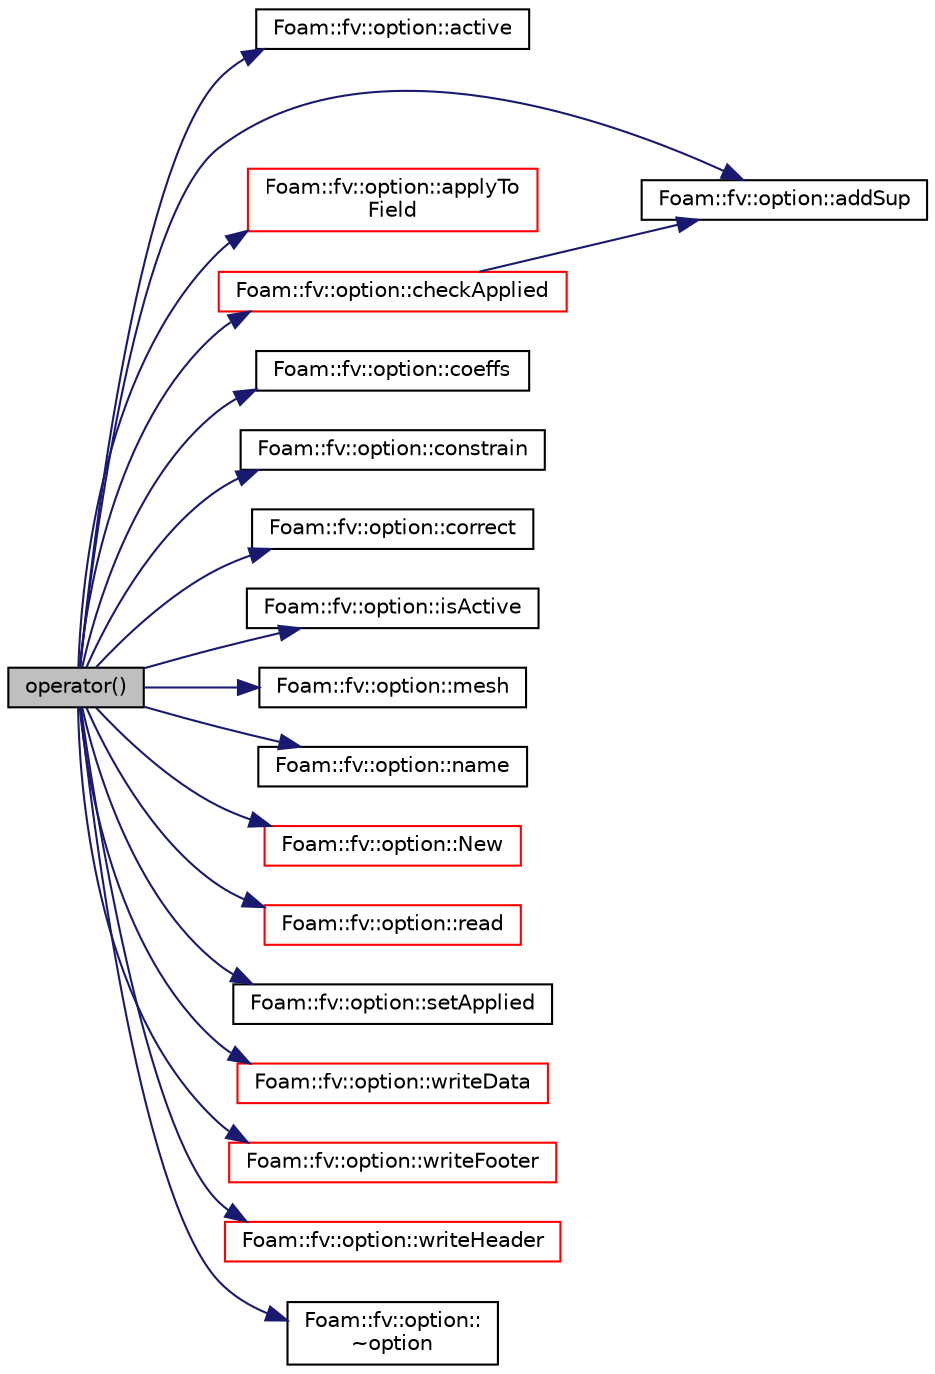 digraph "operator()"
{
  bgcolor="transparent";
  edge [fontname="Helvetica",fontsize="10",labelfontname="Helvetica",labelfontsize="10"];
  node [fontname="Helvetica",fontsize="10",shape=record];
  rankdir="LR";
  Node1 [label="operator()",height=0.2,width=0.4,color="black", fillcolor="grey75", style="filled", fontcolor="black"];
  Node1 -> Node2 [color="midnightblue",fontsize="10",style="solid",fontname="Helvetica"];
  Node2 [label="Foam::fv::option::active",height=0.2,width=0.4,color="black",URL="$a01716.html#a6fd1dc792a0b98e6530a7383d4ef3074",tooltip="Return const access to the source active flag. "];
  Node1 -> Node3 [color="midnightblue",fontsize="10",style="solid",fontname="Helvetica"];
  Node3 [label="Foam::fv::option::addSup",height=0.2,width=0.4,color="black",URL="$a01716.html#a9c3a3fc9e70c143a42b667f4c9485ec3"];
  Node1 -> Node4 [color="midnightblue",fontsize="10",style="solid",fontname="Helvetica"];
  Node4 [label="Foam::fv::option::applyTo\lField",height=0.2,width=0.4,color="red",URL="$a01716.html#a738c7065545b44aa9ff5a443571eb8ba",tooltip="Return index of field name if found in fieldNames list. "];
  Node1 -> Node5 [color="midnightblue",fontsize="10",style="solid",fontname="Helvetica"];
  Node5 [label="Foam::fv::option::checkApplied",height=0.2,width=0.4,color="red",URL="$a01716.html#a94bd1878ac9dc3f45476b7fe610e716d",tooltip="Check that the source has been applied. "];
  Node5 -> Node3 [color="midnightblue",fontsize="10",style="solid",fontname="Helvetica"];
  Node1 -> Node6 [color="midnightblue",fontsize="10",style="solid",fontname="Helvetica"];
  Node6 [label="Foam::fv::option::coeffs",height=0.2,width=0.4,color="black",URL="$a01716.html#a5e03e66d7fe69eb6614e215e97aca151",tooltip="Return dictionary. "];
  Node1 -> Node7 [color="midnightblue",fontsize="10",style="solid",fontname="Helvetica"];
  Node7 [label="Foam::fv::option::constrain",height=0.2,width=0.4,color="black",URL="$a01716.html#a76b47d7908537fd4ab0b3d6caf4cb140"];
  Node1 -> Node8 [color="midnightblue",fontsize="10",style="solid",fontname="Helvetica"];
  Node8 [label="Foam::fv::option::correct",height=0.2,width=0.4,color="black",URL="$a01716.html#ab371c68db950beba79d08f76dfe0058b"];
  Node1 -> Node9 [color="midnightblue",fontsize="10",style="solid",fontname="Helvetica"];
  Node9 [label="Foam::fv::option::isActive",height=0.2,width=0.4,color="black",URL="$a01716.html#aa1f512ab0fcc05612f8e3d6a4664ce9a",tooltip="Is the source active? "];
  Node1 -> Node10 [color="midnightblue",fontsize="10",style="solid",fontname="Helvetica"];
  Node10 [label="Foam::fv::option::mesh",height=0.2,width=0.4,color="black",URL="$a01716.html#a628df3d8f239d8393610d6310eb56ad1",tooltip="Return const access to the mesh database. "];
  Node1 -> Node11 [color="midnightblue",fontsize="10",style="solid",fontname="Helvetica"];
  Node11 [label="Foam::fv::option::name",height=0.2,width=0.4,color="black",URL="$a01716.html#a6d60057c26042eaf7fa1b3b6fb07b582",tooltip="Return const access to the source name. "];
  Node1 -> Node12 [color="midnightblue",fontsize="10",style="solid",fontname="Helvetica"];
  Node12 [label="Foam::fv::option::New",height=0.2,width=0.4,color="red",URL="$a01716.html#a2bd853d0cd38fea78f9c13ed7c0d036b",tooltip="Return a reference to the selected fvOption model. "];
  Node1 -> Node13 [color="midnightblue",fontsize="10",style="solid",fontname="Helvetica"];
  Node13 [label="Foam::fv::option::read",height=0.2,width=0.4,color="red",URL="$a01716.html#a6ce0c64db98eb6144d363dbfc86104eb",tooltip="Read source dictionary. "];
  Node1 -> Node14 [color="midnightblue",fontsize="10",style="solid",fontname="Helvetica"];
  Node14 [label="Foam::fv::option::setApplied",height=0.2,width=0.4,color="black",URL="$a01716.html#aef9a49dfa6c9daeb6fef675c9ac559fb",tooltip="Set the applied flag to true for field index fieldI. "];
  Node1 -> Node15 [color="midnightblue",fontsize="10",style="solid",fontname="Helvetica"];
  Node15 [label="Foam::fv::option::writeData",height=0.2,width=0.4,color="red",URL="$a01716.html#a54c0a6ca2f93398364a825981dbe4776",tooltip="Write the source properties. "];
  Node1 -> Node16 [color="midnightblue",fontsize="10",style="solid",fontname="Helvetica"];
  Node16 [label="Foam::fv::option::writeFooter",height=0.2,width=0.4,color="red",URL="$a01716.html#a8163fd2f8da77310b85dd846b6f5e3a1",tooltip="Write the source footer information. "];
  Node1 -> Node17 [color="midnightblue",fontsize="10",style="solid",fontname="Helvetica"];
  Node17 [label="Foam::fv::option::writeHeader",height=0.2,width=0.4,color="red",URL="$a01716.html#a8b3b13fe836cae682b7da48193eaab05",tooltip="Write the source header information. "];
  Node1 -> Node18 [color="midnightblue",fontsize="10",style="solid",fontname="Helvetica"];
  Node18 [label="Foam::fv::option::\l~option",height=0.2,width=0.4,color="black",URL="$a01716.html#a11e85a919fe8052c576b96d106973149",tooltip="Destructor. "];
}
